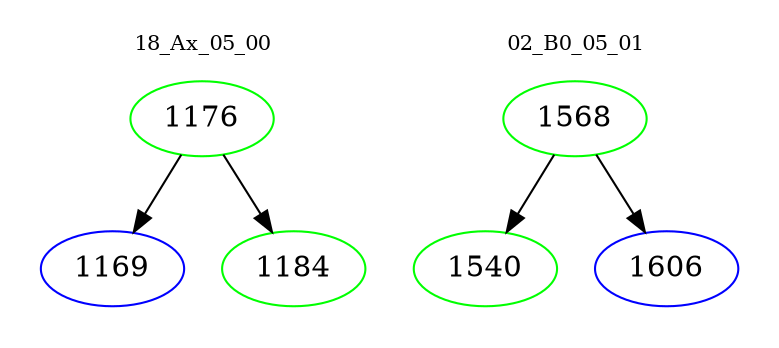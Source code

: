 digraph{
subgraph cluster_0 {
color = white
label = "18_Ax_05_00";
fontsize=10;
T0_1176 [label="1176", color="green"]
T0_1176 -> T0_1169 [color="black"]
T0_1169 [label="1169", color="blue"]
T0_1176 -> T0_1184 [color="black"]
T0_1184 [label="1184", color="green"]
}
subgraph cluster_1 {
color = white
label = "02_B0_05_01";
fontsize=10;
T1_1568 [label="1568", color="green"]
T1_1568 -> T1_1540 [color="black"]
T1_1540 [label="1540", color="green"]
T1_1568 -> T1_1606 [color="black"]
T1_1606 [label="1606", color="blue"]
}
}
